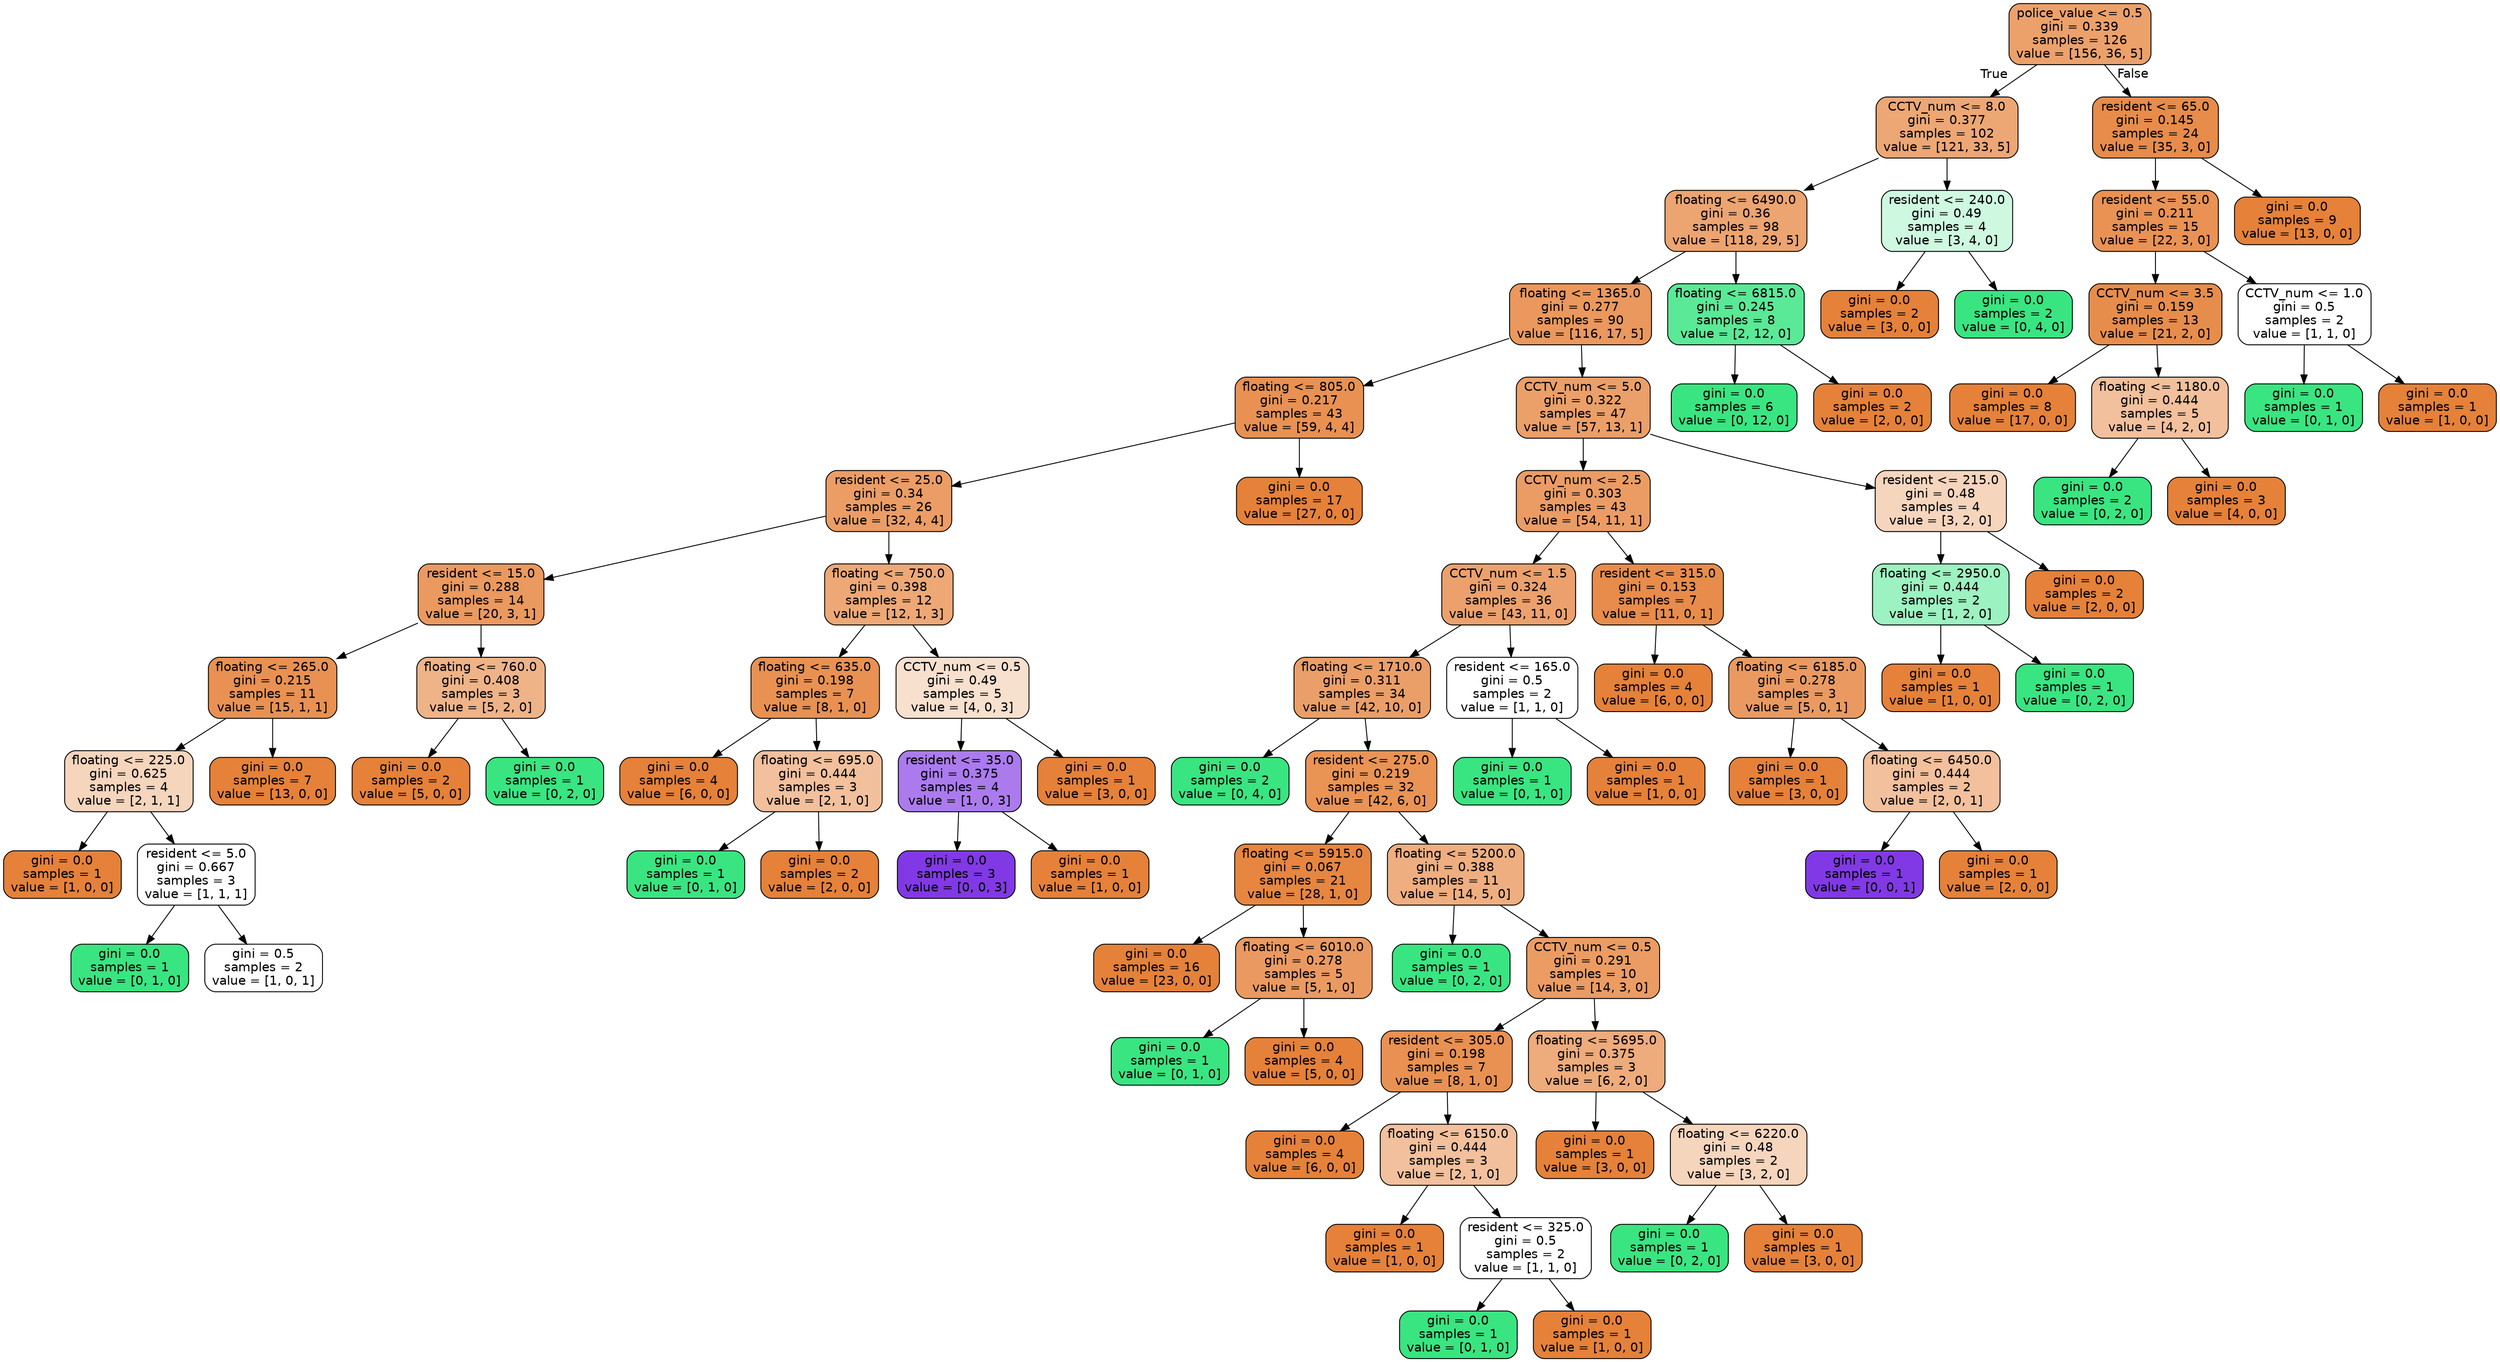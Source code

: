 digraph Tree {
node [shape=box, style="filled, rounded", color="black", fontname=helvetica] ;
edge [fontname=helvetica] ;
0 [label="police_value <= 0.5\ngini = 0.339\nsamples = 126\nvalue = [156, 36, 5]", fillcolor="#eca16b"] ;
1 [label="CCTV_num <= 8.0\ngini = 0.377\nsamples = 102\nvalue = [121, 33, 5]", fillcolor="#eda775"] ;
0 -> 1 [labeldistance=2.5, labelangle=45, headlabel="True"] ;
2 [label="floating <= 6490.0\ngini = 0.36\nsamples = 98\nvalue = [118, 29, 5]", fillcolor="#eca470"] ;
1 -> 2 ;
3 [label="floating <= 1365.0\ngini = 0.277\nsamples = 90\nvalue = [116, 17, 5]", fillcolor="#ea985d"] ;
2 -> 3 ;
4 [label="floating <= 805.0\ngini = 0.217\nsamples = 43\nvalue = [59, 4, 4]", fillcolor="#e89152"] ;
3 -> 4 ;
5 [label="resident <= 25.0\ngini = 0.34\nsamples = 26\nvalue = [32, 4, 4]", fillcolor="#eb9d65"] ;
4 -> 5 ;
6 [label="resident <= 15.0\ngini = 0.288\nsamples = 14\nvalue = [20, 3, 1]", fillcolor="#ea995f"] ;
5 -> 6 ;
7 [label="floating <= 265.0\ngini = 0.215\nsamples = 11\nvalue = [15, 1, 1]", fillcolor="#e89152"] ;
6 -> 7 ;
8 [label="floating <= 225.0\ngini = 0.625\nsamples = 4\nvalue = [2, 1, 1]", fillcolor="#f6d5bd"] ;
7 -> 8 ;
9 [label="gini = 0.0\nsamples = 1\nvalue = [1, 0, 0]", fillcolor="#e58139"] ;
8 -> 9 ;
10 [label="resident <= 5.0\ngini = 0.667\nsamples = 3\nvalue = [1, 1, 1]", fillcolor="#ffffff"] ;
8 -> 10 ;
11 [label="gini = 0.0\nsamples = 1\nvalue = [0, 1, 0]", fillcolor="#39e581"] ;
10 -> 11 ;
12 [label="gini = 0.5\nsamples = 2\nvalue = [1, 0, 1]", fillcolor="#ffffff"] ;
10 -> 12 ;
13 [label="gini = 0.0\nsamples = 7\nvalue = [13, 0, 0]", fillcolor="#e58139"] ;
7 -> 13 ;
14 [label="floating <= 760.0\ngini = 0.408\nsamples = 3\nvalue = [5, 2, 0]", fillcolor="#efb388"] ;
6 -> 14 ;
15 [label="gini = 0.0\nsamples = 2\nvalue = [5, 0, 0]", fillcolor="#e58139"] ;
14 -> 15 ;
16 [label="gini = 0.0\nsamples = 1\nvalue = [0, 2, 0]", fillcolor="#39e581"] ;
14 -> 16 ;
17 [label="floating <= 750.0\ngini = 0.398\nsamples = 12\nvalue = [12, 1, 3]", fillcolor="#eda876"] ;
5 -> 17 ;
18 [label="floating <= 635.0\ngini = 0.198\nsamples = 7\nvalue = [8, 1, 0]", fillcolor="#e89152"] ;
17 -> 18 ;
19 [label="gini = 0.0\nsamples = 4\nvalue = [6, 0, 0]", fillcolor="#e58139"] ;
18 -> 19 ;
20 [label="floating <= 695.0\ngini = 0.444\nsamples = 3\nvalue = [2, 1, 0]", fillcolor="#f2c09c"] ;
18 -> 20 ;
21 [label="gini = 0.0\nsamples = 1\nvalue = [0, 1, 0]", fillcolor="#39e581"] ;
20 -> 21 ;
22 [label="gini = 0.0\nsamples = 2\nvalue = [2, 0, 0]", fillcolor="#e58139"] ;
20 -> 22 ;
23 [label="CCTV_num <= 0.5\ngini = 0.49\nsamples = 5\nvalue = [4, 0, 3]", fillcolor="#f8e0ce"] ;
17 -> 23 ;
24 [label="resident <= 35.0\ngini = 0.375\nsamples = 4\nvalue = [1, 0, 3]", fillcolor="#ab7bee"] ;
23 -> 24 ;
25 [label="gini = 0.0\nsamples = 3\nvalue = [0, 0, 3]", fillcolor="#8139e5"] ;
24 -> 25 ;
26 [label="gini = 0.0\nsamples = 1\nvalue = [1, 0, 0]", fillcolor="#e58139"] ;
24 -> 26 ;
27 [label="gini = 0.0\nsamples = 1\nvalue = [3, 0, 0]", fillcolor="#e58139"] ;
23 -> 27 ;
28 [label="gini = 0.0\nsamples = 17\nvalue = [27, 0, 0]", fillcolor="#e58139"] ;
4 -> 28 ;
29 [label="CCTV_num <= 5.0\ngini = 0.322\nsamples = 47\nvalue = [57, 13, 1]", fillcolor="#eb9f69"] ;
3 -> 29 ;
30 [label="CCTV_num <= 2.5\ngini = 0.303\nsamples = 43\nvalue = [54, 11, 1]", fillcolor="#eb9c64"] ;
29 -> 30 ;
31 [label="CCTV_num <= 1.5\ngini = 0.324\nsamples = 36\nvalue = [43, 11, 0]", fillcolor="#eca16c"] ;
30 -> 31 ;
32 [label="floating <= 1710.0\ngini = 0.311\nsamples = 34\nvalue = [42, 10, 0]", fillcolor="#eb9f68"] ;
31 -> 32 ;
33 [label="gini = 0.0\nsamples = 2\nvalue = [0, 4, 0]", fillcolor="#39e581"] ;
32 -> 33 ;
34 [label="resident <= 275.0\ngini = 0.219\nsamples = 32\nvalue = [42, 6, 0]", fillcolor="#e99355"] ;
32 -> 34 ;
35 [label="floating <= 5915.0\ngini = 0.067\nsamples = 21\nvalue = [28, 1, 0]", fillcolor="#e68640"] ;
34 -> 35 ;
36 [label="gini = 0.0\nsamples = 16\nvalue = [23, 0, 0]", fillcolor="#e58139"] ;
35 -> 36 ;
37 [label="floating <= 6010.0\ngini = 0.278\nsamples = 5\nvalue = [5, 1, 0]", fillcolor="#ea9a61"] ;
35 -> 37 ;
38 [label="gini = 0.0\nsamples = 1\nvalue = [0, 1, 0]", fillcolor="#39e581"] ;
37 -> 38 ;
39 [label="gini = 0.0\nsamples = 4\nvalue = [5, 0, 0]", fillcolor="#e58139"] ;
37 -> 39 ;
40 [label="floating <= 5200.0\ngini = 0.388\nsamples = 11\nvalue = [14, 5, 0]", fillcolor="#eeae80"] ;
34 -> 40 ;
41 [label="gini = 0.0\nsamples = 1\nvalue = [0, 2, 0]", fillcolor="#39e581"] ;
40 -> 41 ;
42 [label="CCTV_num <= 0.5\ngini = 0.291\nsamples = 10\nvalue = [14, 3, 0]", fillcolor="#eb9c63"] ;
40 -> 42 ;
43 [label="resident <= 305.0\ngini = 0.198\nsamples = 7\nvalue = [8, 1, 0]", fillcolor="#e89152"] ;
42 -> 43 ;
44 [label="gini = 0.0\nsamples = 4\nvalue = [6, 0, 0]", fillcolor="#e58139"] ;
43 -> 44 ;
45 [label="floating <= 6150.0\ngini = 0.444\nsamples = 3\nvalue = [2, 1, 0]", fillcolor="#f2c09c"] ;
43 -> 45 ;
46 [label="gini = 0.0\nsamples = 1\nvalue = [1, 0, 0]", fillcolor="#e58139"] ;
45 -> 46 ;
47 [label="resident <= 325.0\ngini = 0.5\nsamples = 2\nvalue = [1, 1, 0]", fillcolor="#ffffff"] ;
45 -> 47 ;
48 [label="gini = 0.0\nsamples = 1\nvalue = [0, 1, 0]", fillcolor="#39e581"] ;
47 -> 48 ;
49 [label="gini = 0.0\nsamples = 1\nvalue = [1, 0, 0]", fillcolor="#e58139"] ;
47 -> 49 ;
50 [label="floating <= 5695.0\ngini = 0.375\nsamples = 3\nvalue = [6, 2, 0]", fillcolor="#eeab7b"] ;
42 -> 50 ;
51 [label="gini = 0.0\nsamples = 1\nvalue = [3, 0, 0]", fillcolor="#e58139"] ;
50 -> 51 ;
52 [label="floating <= 6220.0\ngini = 0.48\nsamples = 2\nvalue = [3, 2, 0]", fillcolor="#f6d5bd"] ;
50 -> 52 ;
53 [label="gini = 0.0\nsamples = 1\nvalue = [0, 2, 0]", fillcolor="#39e581"] ;
52 -> 53 ;
54 [label="gini = 0.0\nsamples = 1\nvalue = [3, 0, 0]", fillcolor="#e58139"] ;
52 -> 54 ;
55 [label="resident <= 165.0\ngini = 0.5\nsamples = 2\nvalue = [1, 1, 0]", fillcolor="#ffffff"] ;
31 -> 55 ;
56 [label="gini = 0.0\nsamples = 1\nvalue = [0, 1, 0]", fillcolor="#39e581"] ;
55 -> 56 ;
57 [label="gini = 0.0\nsamples = 1\nvalue = [1, 0, 0]", fillcolor="#e58139"] ;
55 -> 57 ;
58 [label="resident <= 315.0\ngini = 0.153\nsamples = 7\nvalue = [11, 0, 1]", fillcolor="#e78c4b"] ;
30 -> 58 ;
59 [label="gini = 0.0\nsamples = 4\nvalue = [6, 0, 0]", fillcolor="#e58139"] ;
58 -> 59 ;
60 [label="floating <= 6185.0\ngini = 0.278\nsamples = 3\nvalue = [5, 0, 1]", fillcolor="#ea9a61"] ;
58 -> 60 ;
61 [label="gini = 0.0\nsamples = 1\nvalue = [3, 0, 0]", fillcolor="#e58139"] ;
60 -> 61 ;
62 [label="floating <= 6450.0\ngini = 0.444\nsamples = 2\nvalue = [2, 0, 1]", fillcolor="#f2c09c"] ;
60 -> 62 ;
63 [label="gini = 0.0\nsamples = 1\nvalue = [0, 0, 1]", fillcolor="#8139e5"] ;
62 -> 63 ;
64 [label="gini = 0.0\nsamples = 1\nvalue = [2, 0, 0]", fillcolor="#e58139"] ;
62 -> 64 ;
65 [label="resident <= 215.0\ngini = 0.48\nsamples = 4\nvalue = [3, 2, 0]", fillcolor="#f6d5bd"] ;
29 -> 65 ;
66 [label="floating <= 2950.0\ngini = 0.444\nsamples = 2\nvalue = [1, 2, 0]", fillcolor="#9cf2c0"] ;
65 -> 66 ;
67 [label="gini = 0.0\nsamples = 1\nvalue = [1, 0, 0]", fillcolor="#e58139"] ;
66 -> 67 ;
68 [label="gini = 0.0\nsamples = 1\nvalue = [0, 2, 0]", fillcolor="#39e581"] ;
66 -> 68 ;
69 [label="gini = 0.0\nsamples = 2\nvalue = [2, 0, 0]", fillcolor="#e58139"] ;
65 -> 69 ;
70 [label="floating <= 6815.0\ngini = 0.245\nsamples = 8\nvalue = [2, 12, 0]", fillcolor="#5ae996"] ;
2 -> 70 ;
71 [label="gini = 0.0\nsamples = 6\nvalue = [0, 12, 0]", fillcolor="#39e581"] ;
70 -> 71 ;
72 [label="gini = 0.0\nsamples = 2\nvalue = [2, 0, 0]", fillcolor="#e58139"] ;
70 -> 72 ;
73 [label="resident <= 240.0\ngini = 0.49\nsamples = 4\nvalue = [3, 4, 0]", fillcolor="#cef8e0"] ;
1 -> 73 ;
74 [label="gini = 0.0\nsamples = 2\nvalue = [3, 0, 0]", fillcolor="#e58139"] ;
73 -> 74 ;
75 [label="gini = 0.0\nsamples = 2\nvalue = [0, 4, 0]", fillcolor="#39e581"] ;
73 -> 75 ;
76 [label="resident <= 65.0\ngini = 0.145\nsamples = 24\nvalue = [35, 3, 0]", fillcolor="#e78c4a"] ;
0 -> 76 [labeldistance=2.5, labelangle=-45, headlabel="False"] ;
77 [label="resident <= 55.0\ngini = 0.211\nsamples = 15\nvalue = [22, 3, 0]", fillcolor="#e99254"] ;
76 -> 77 ;
78 [label="CCTV_num <= 3.5\ngini = 0.159\nsamples = 13\nvalue = [21, 2, 0]", fillcolor="#e78d4c"] ;
77 -> 78 ;
79 [label="gini = 0.0\nsamples = 8\nvalue = [17, 0, 0]", fillcolor="#e58139"] ;
78 -> 79 ;
80 [label="floating <= 1180.0\ngini = 0.444\nsamples = 5\nvalue = [4, 2, 0]", fillcolor="#f2c09c"] ;
78 -> 80 ;
81 [label="gini = 0.0\nsamples = 2\nvalue = [0, 2, 0]", fillcolor="#39e581"] ;
80 -> 81 ;
82 [label="gini = 0.0\nsamples = 3\nvalue = [4, 0, 0]", fillcolor="#e58139"] ;
80 -> 82 ;
83 [label="CCTV_num <= 1.0\ngini = 0.5\nsamples = 2\nvalue = [1, 1, 0]", fillcolor="#ffffff"] ;
77 -> 83 ;
84 [label="gini = 0.0\nsamples = 1\nvalue = [0, 1, 0]", fillcolor="#39e581"] ;
83 -> 84 ;
85 [label="gini = 0.0\nsamples = 1\nvalue = [1, 0, 0]", fillcolor="#e58139"] ;
83 -> 85 ;
86 [label="gini = 0.0\nsamples = 9\nvalue = [13, 0, 0]", fillcolor="#e58139"] ;
76 -> 86 ;
}